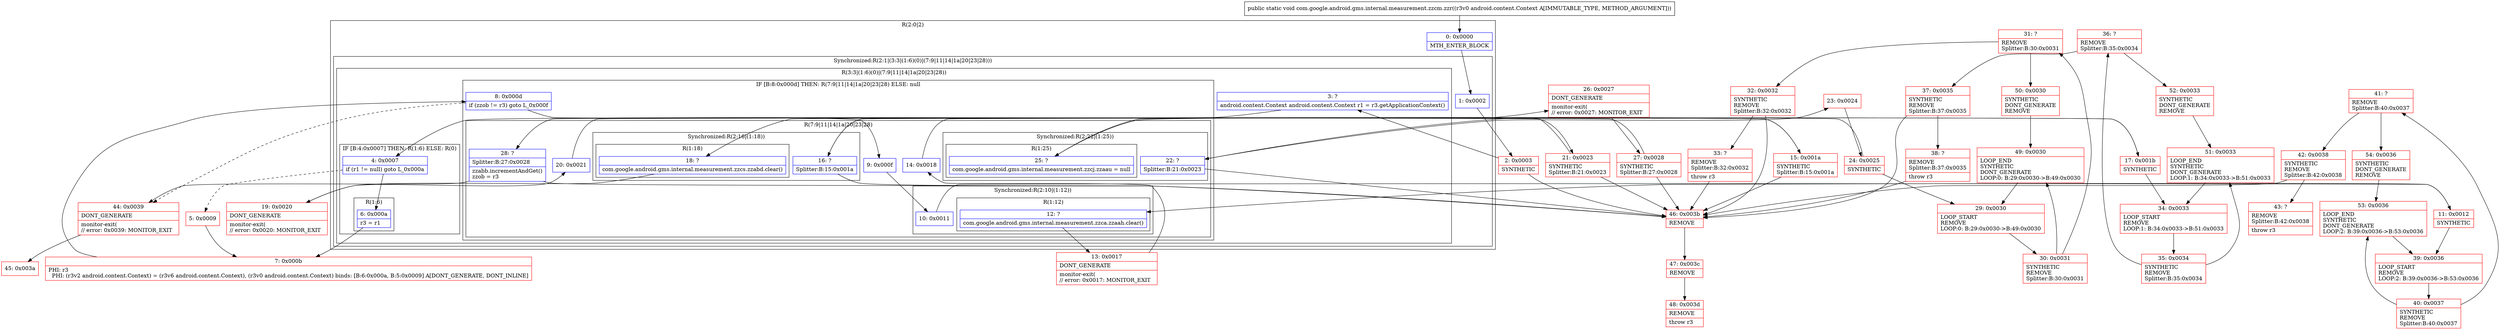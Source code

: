 digraph "CFG forcom.google.android.gms.internal.measurement.zzcm.zzr(Landroid\/content\/Context;)V" {
subgraph cluster_Region_1280629075 {
label = "R(2:0|2)";
node [shape=record,color=blue];
Node_0 [shape=record,label="{0\:\ 0x0000|MTH_ENTER_BLOCK\l}"];
subgraph cluster_SynchronizedRegion_1962172806 {
label = "Synchronized:R(2:1|(3:3|(1:6)(0)|(7:9|11|14|1a|20|23|28)))";
node [shape=record,color=blue];
Node_1 [shape=record,label="{1\:\ 0x0002}"];
subgraph cluster_Region_789066489 {
label = "R(3:3|(1:6)(0)|(7:9|11|14|1a|20|23|28))";
node [shape=record,color=blue];
Node_3 [shape=record,label="{3\:\ ?|android.content.Context android.content.Context r1 = r3.getApplicationContext()\l}"];
subgraph cluster_IfRegion_1808418671 {
label = "IF [B:4:0x0007] THEN: R(1:6) ELSE: R(0)";
node [shape=record,color=blue];
Node_4 [shape=record,label="{4\:\ 0x0007|if (r1 != null) goto L_0x000a\l}"];
subgraph cluster_Region_1298627937 {
label = "R(1:6)";
node [shape=record,color=blue];
Node_6 [shape=record,label="{6\:\ 0x000a|r3 = r1\l}"];
}
subgraph cluster_Region_504072455 {
label = "R(0)";
node [shape=record,color=blue];
}
}
subgraph cluster_IfRegion_1340195741 {
label = "IF [B:8:0x000d] THEN: R(7:9|11|14|1a|20|23|28) ELSE: null";
node [shape=record,color=blue];
Node_8 [shape=record,label="{8\:\ 0x000d|if (zzob != r3) goto L_0x000f\l}"];
subgraph cluster_Region_622134643 {
label = "R(7:9|11|14|1a|20|23|28)";
node [shape=record,color=blue];
Node_9 [shape=record,label="{9\:\ 0x000f}"];
subgraph cluster_SynchronizedRegion_1924839430 {
label = "Synchronized:R(2:10|(1:12))";
node [shape=record,color=blue];
Node_10 [shape=record,label="{10\:\ 0x0011}"];
subgraph cluster_Region_817583335 {
label = "R(1:12)";
node [shape=record,color=blue];
Node_12 [shape=record,label="{12\:\ ?|com.google.android.gms.internal.measurement.zzca.zzaah.clear()\l}"];
}
}
Node_14 [shape=record,label="{14\:\ 0x0018}"];
subgraph cluster_SynchronizedRegion_1904710726 {
label = "Synchronized:R(2:16|(1:18))";
node [shape=record,color=blue];
Node_16 [shape=record,label="{16\:\ ?|Splitter:B:15:0x001a\l}"];
subgraph cluster_Region_2092186008 {
label = "R(1:18)";
node [shape=record,color=blue];
Node_18 [shape=record,label="{18\:\ ?|com.google.android.gms.internal.measurement.zzcs.zzabd.clear()\l}"];
}
}
Node_20 [shape=record,label="{20\:\ 0x0021}"];
subgraph cluster_SynchronizedRegion_1542046848 {
label = "Synchronized:R(2:22|(1:25))";
node [shape=record,color=blue];
Node_22 [shape=record,label="{22\:\ ?|Splitter:B:21:0x0023\l}"];
subgraph cluster_Region_832552822 {
label = "R(1:25)";
node [shape=record,color=blue];
Node_25 [shape=record,label="{25\:\ ?|com.google.android.gms.internal.measurement.zzcj.zzaau = null\l}"];
}
}
Node_28 [shape=record,label="{28\:\ ?|Splitter:B:27:0x0028\l|zzabb.incrementAndGet()\lzzob = r3\l}"];
}
}
}
}
}
Node_2 [shape=record,color=red,label="{2\:\ 0x0003|SYNTHETIC\l}"];
Node_5 [shape=record,color=red,label="{5\:\ 0x0009}"];
Node_7 [shape=record,color=red,label="{7\:\ 0x000b|PHI: r3 \l  PHI: (r3v2 android.content.Context) = (r3v6 android.content.Context), (r3v0 android.content.Context) binds: [B:6:0x000a, B:5:0x0009] A[DONT_GENERATE, DONT_INLINE]\l}"];
Node_11 [shape=record,color=red,label="{11\:\ 0x0012|SYNTHETIC\l}"];
Node_13 [shape=record,color=red,label="{13\:\ 0x0017|DONT_GENERATE\l|monitor\-exit(\l\/\/ error: 0x0017: MONITOR_EXIT  \l}"];
Node_15 [shape=record,color=red,label="{15\:\ 0x001a|SYNTHETIC\lSplitter:B:15:0x001a\l}"];
Node_17 [shape=record,color=red,label="{17\:\ 0x001b|SYNTHETIC\l}"];
Node_19 [shape=record,color=red,label="{19\:\ 0x0020|DONT_GENERATE\l|monitor\-exit(\l\/\/ error: 0x0020: MONITOR_EXIT  \l}"];
Node_21 [shape=record,color=red,label="{21\:\ 0x0023|SYNTHETIC\lSplitter:B:21:0x0023\l}"];
Node_23 [shape=record,color=red,label="{23\:\ 0x0024}"];
Node_24 [shape=record,color=red,label="{24\:\ 0x0025|SYNTHETIC\l}"];
Node_26 [shape=record,color=red,label="{26\:\ 0x0027|DONT_GENERATE\l|monitor\-exit(\l\/\/ error: 0x0027: MONITOR_EXIT  \l}"];
Node_27 [shape=record,color=red,label="{27\:\ 0x0028|SYNTHETIC\lSplitter:B:27:0x0028\l}"];
Node_29 [shape=record,color=red,label="{29\:\ 0x0030|LOOP_START\lREMOVE\lLOOP:0: B:29:0x0030\-\>B:49:0x0030\l}"];
Node_30 [shape=record,color=red,label="{30\:\ 0x0031|SYNTHETIC\lREMOVE\lSplitter:B:30:0x0031\l}"];
Node_31 [shape=record,color=red,label="{31\:\ ?|REMOVE\lSplitter:B:30:0x0031\l}"];
Node_32 [shape=record,color=red,label="{32\:\ 0x0032|SYNTHETIC\lREMOVE\lSplitter:B:32:0x0032\l}"];
Node_33 [shape=record,color=red,label="{33\:\ ?|REMOVE\lSplitter:B:32:0x0032\l|throw r3\l}"];
Node_34 [shape=record,color=red,label="{34\:\ 0x0033|LOOP_START\lREMOVE\lLOOP:1: B:34:0x0033\-\>B:51:0x0033\l}"];
Node_35 [shape=record,color=red,label="{35\:\ 0x0034|SYNTHETIC\lREMOVE\lSplitter:B:35:0x0034\l}"];
Node_36 [shape=record,color=red,label="{36\:\ ?|REMOVE\lSplitter:B:35:0x0034\l}"];
Node_37 [shape=record,color=red,label="{37\:\ 0x0035|SYNTHETIC\lREMOVE\lSplitter:B:37:0x0035\l}"];
Node_38 [shape=record,color=red,label="{38\:\ ?|REMOVE\lSplitter:B:37:0x0035\l|throw r3\l}"];
Node_39 [shape=record,color=red,label="{39\:\ 0x0036|LOOP_START\lREMOVE\lLOOP:2: B:39:0x0036\-\>B:53:0x0036\l}"];
Node_40 [shape=record,color=red,label="{40\:\ 0x0037|SYNTHETIC\lREMOVE\lSplitter:B:40:0x0037\l}"];
Node_41 [shape=record,color=red,label="{41\:\ ?|REMOVE\lSplitter:B:40:0x0037\l}"];
Node_42 [shape=record,color=red,label="{42\:\ 0x0038|SYNTHETIC\lREMOVE\lSplitter:B:42:0x0038\l}"];
Node_43 [shape=record,color=red,label="{43\:\ ?|REMOVE\lSplitter:B:42:0x0038\l|throw r3\l}"];
Node_44 [shape=record,color=red,label="{44\:\ 0x0039|DONT_GENERATE\l|monitor\-exit(\l\/\/ error: 0x0039: MONITOR_EXIT  \l}"];
Node_45 [shape=record,color=red,label="{45\:\ 0x003a}"];
Node_46 [shape=record,color=red,label="{46\:\ 0x003b|REMOVE\l}"];
Node_47 [shape=record,color=red,label="{47\:\ 0x003c|REMOVE\l}"];
Node_48 [shape=record,color=red,label="{48\:\ 0x003d|REMOVE\l|throw r3\l}"];
Node_49 [shape=record,color=red,label="{49\:\ 0x0030|LOOP_END\lSYNTHETIC\lDONT_GENERATE\lLOOP:0: B:29:0x0030\-\>B:49:0x0030\l}"];
Node_50 [shape=record,color=red,label="{50\:\ 0x0030|SYNTHETIC\lDONT_GENERATE\lREMOVE\l}"];
Node_51 [shape=record,color=red,label="{51\:\ 0x0033|LOOP_END\lSYNTHETIC\lDONT_GENERATE\lLOOP:1: B:34:0x0033\-\>B:51:0x0033\l}"];
Node_52 [shape=record,color=red,label="{52\:\ 0x0033|SYNTHETIC\lDONT_GENERATE\lREMOVE\l}"];
Node_53 [shape=record,color=red,label="{53\:\ 0x0036|LOOP_END\lSYNTHETIC\lDONT_GENERATE\lLOOP:2: B:39:0x0036\-\>B:53:0x0036\l}"];
Node_54 [shape=record,color=red,label="{54\:\ 0x0036|SYNTHETIC\lDONT_GENERATE\lREMOVE\l}"];
MethodNode[shape=record,label="{public static void com.google.android.gms.internal.measurement.zzcm.zzr((r3v0 android.content.Context A[IMMUTABLE_TYPE, METHOD_ARGUMENT])) }"];
MethodNode -> Node_0;
Node_0 -> Node_1;
Node_1 -> Node_2;
Node_3 -> Node_4;
Node_4 -> Node_5[style=dashed];
Node_4 -> Node_6;
Node_6 -> Node_7;
Node_8 -> Node_9;
Node_8 -> Node_44[style=dashed];
Node_9 -> Node_10;
Node_10 -> Node_11;
Node_12 -> Node_13;
Node_14 -> Node_15;
Node_16 -> Node_17;
Node_16 -> Node_46;
Node_18 -> Node_19;
Node_20 -> Node_21;
Node_22 -> Node_23;
Node_22 -> Node_46;
Node_25 -> Node_26;
Node_28 -> Node_46;
Node_28 -> Node_44;
Node_2 -> Node_3;
Node_2 -> Node_46;
Node_5 -> Node_7;
Node_7 -> Node_8;
Node_11 -> Node_12;
Node_11 -> Node_39;
Node_13 -> Node_14;
Node_15 -> Node_16;
Node_15 -> Node_46;
Node_17 -> Node_18;
Node_17 -> Node_34;
Node_19 -> Node_20;
Node_21 -> Node_22;
Node_21 -> Node_46;
Node_23 -> Node_24;
Node_24 -> Node_25;
Node_24 -> Node_29;
Node_26 -> Node_27;
Node_27 -> Node_28;
Node_27 -> Node_46;
Node_29 -> Node_30;
Node_30 -> Node_31;
Node_30 -> Node_49;
Node_31 -> Node_32;
Node_31 -> Node_50;
Node_32 -> Node_33;
Node_32 -> Node_46;
Node_33 -> Node_46;
Node_34 -> Node_35;
Node_35 -> Node_36;
Node_35 -> Node_51;
Node_36 -> Node_37;
Node_36 -> Node_52;
Node_37 -> Node_38;
Node_37 -> Node_46;
Node_38 -> Node_46;
Node_39 -> Node_40;
Node_40 -> Node_41;
Node_40 -> Node_53;
Node_41 -> Node_42;
Node_41 -> Node_54;
Node_42 -> Node_43;
Node_42 -> Node_46;
Node_44 -> Node_45;
Node_46 -> Node_47;
Node_47 -> Node_48;
Node_49 -> Node_29;
Node_50 -> Node_49;
Node_51 -> Node_34;
Node_52 -> Node_51;
Node_53 -> Node_39;
Node_54 -> Node_53;
}

